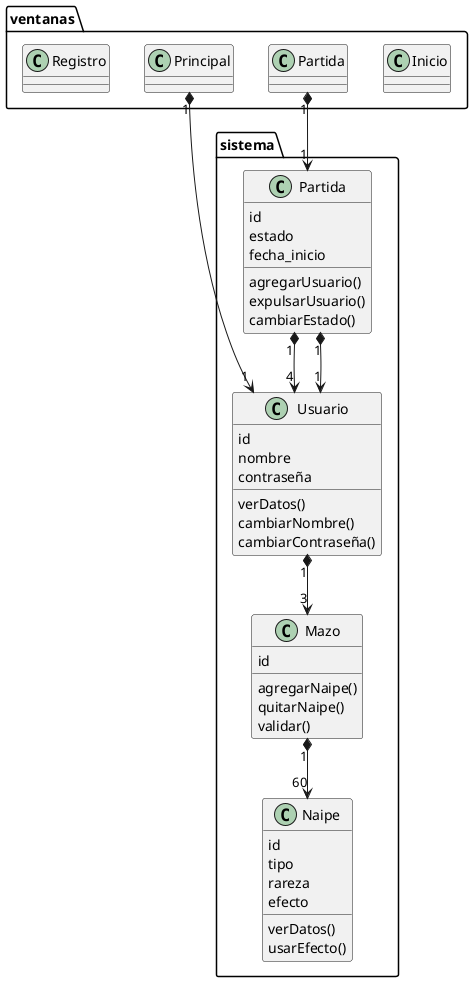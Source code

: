 @startuml ejercicioPaquetes

    package ventanas{
        Class Inicio{}

        Class Principal{}

        Class Partida{}

        Class Registro{}
    }

    package sistema{
        Class Usuario{
            id
            nombre
            contraseña
            verDatos()
            cambiarNombre()
            cambiarContraseña()
        }

        Class Partida{
            id
            estado
            fecha_inicio
            agregarUsuario()
            expulsarUsuario()
            cambiarEstado()
        }

        Class Mazo{
            id
            agregarNaipe()
            quitarNaipe()
            validar()
        }

        Class Naipe{
            id
            tipo
            rareza
            efecto
            verDatos()
            usarEfecto()
        }

    }


    Principal "1" *--> "1" Usuario
    ventanas.Partida "1" *--> "1" sistema.Partida
    sistema.Partida "1" *--> "4" Usuario
    sistema.Partida "1" *--> "1" Usuario
    Usuario "1" *--> "3" Mazo
    Mazo "1" *--> "60" Naipe
@enduml